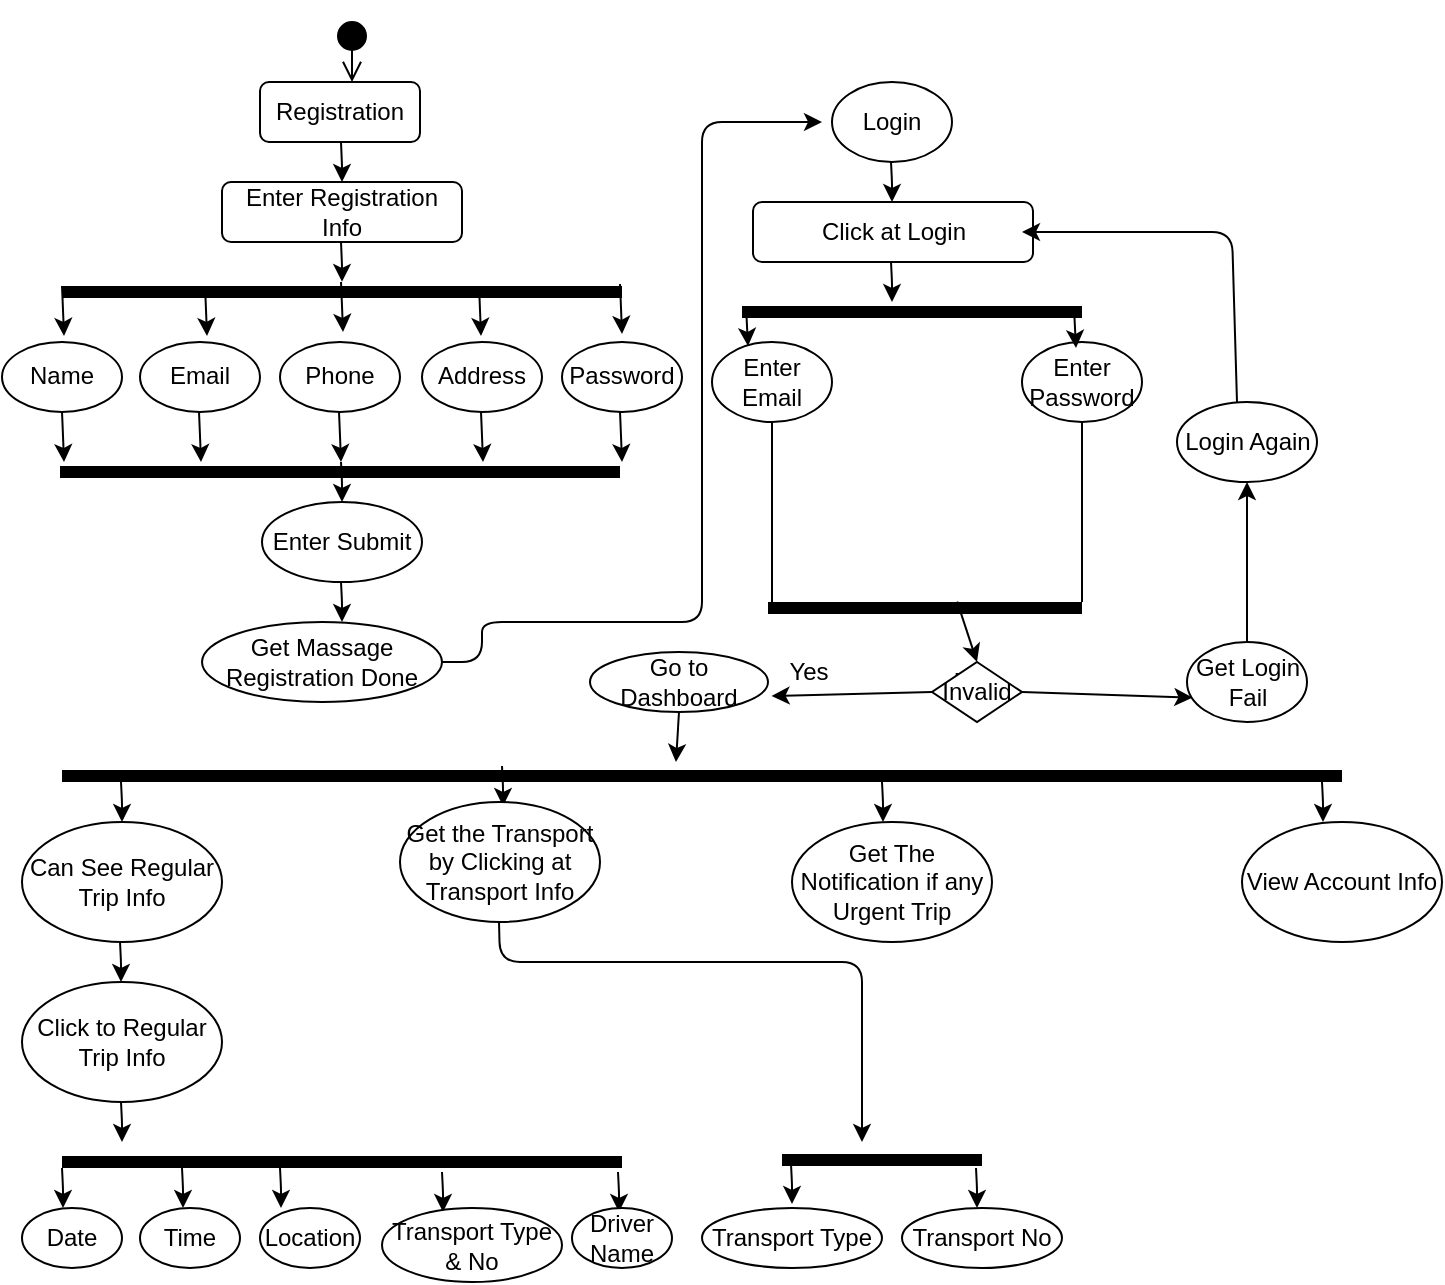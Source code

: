 <mxfile version="14.9.6" type="github">
  <diagram id="NarO45xKuIbuxQ_5TALE" name="Page-1">
    <mxGraphModel dx="1038" dy="579" grid="1" gridSize="10" guides="1" tooltips="1" connect="1" arrows="1" fold="1" page="1" pageScale="1" pageWidth="827" pageHeight="1169" math="0" shadow="0">
      <root>
        <mxCell id="0" />
        <mxCell id="1" parent="0" />
        <mxCell id="mGwRWlhZ4jW7iht2gdLm-2" value="" style="endArrow=classic;html=1;" edge="1" parent="1">
          <mxGeometry x="10" y="20" width="50" height="50" as="geometry">
            <mxPoint x="179.5" y="230" as="sourcePoint" />
            <mxPoint x="180" y="250" as="targetPoint" />
            <Array as="points">
              <mxPoint x="180" y="240" />
            </Array>
          </mxGeometry>
        </mxCell>
        <mxCell id="mGwRWlhZ4jW7iht2gdLm-3" value="Get Massage Registration Done" style="ellipse;whiteSpace=wrap;html=1;" vertex="1" parent="1">
          <mxGeometry x="110" y="310" width="120" height="40" as="geometry" />
        </mxCell>
        <mxCell id="mGwRWlhZ4jW7iht2gdLm-4" value="" style="endArrow=classic;html=1;" edge="1" parent="1">
          <mxGeometry x="10" y="10" width="50" height="50" as="geometry">
            <mxPoint x="179.5" y="290" as="sourcePoint" />
            <mxPoint x="180" y="310" as="targetPoint" />
            <Array as="points">
              <mxPoint x="180" y="300" />
            </Array>
          </mxGeometry>
        </mxCell>
        <mxCell id="mGwRWlhZ4jW7iht2gdLm-5" value="Enter Submit" style="ellipse;whiteSpace=wrap;html=1;" vertex="1" parent="1">
          <mxGeometry x="140" y="250" width="80" height="40" as="geometry" />
        </mxCell>
        <mxCell id="mGwRWlhZ4jW7iht2gdLm-6" value="" style="endArrow=classic;html=1;exitX=1;exitY=0.5;exitDx=0;exitDy=0;" edge="1" parent="1" source="mGwRWlhZ4jW7iht2gdLm-3">
          <mxGeometry x="10" y="40" width="50" height="50" as="geometry">
            <mxPoint x="240" y="320" as="sourcePoint" />
            <mxPoint x="420" y="60" as="targetPoint" />
            <Array as="points">
              <mxPoint x="250" y="330" />
              <mxPoint x="250" y="310" />
              <mxPoint x="360" y="310" />
              <mxPoint x="360" y="230" />
              <mxPoint x="360" y="60" />
            </Array>
          </mxGeometry>
        </mxCell>
        <mxCell id="mGwRWlhZ4jW7iht2gdLm-7" value="Login" style="ellipse;whiteSpace=wrap;html=1;" vertex="1" parent="1">
          <mxGeometry x="425" y="40" width="60" height="40" as="geometry" />
        </mxCell>
        <mxCell id="mGwRWlhZ4jW7iht2gdLm-8" value="" style="endArrow=classic;html=1;" edge="1" parent="1">
          <mxGeometry x="10" y="-10" width="50" height="50" as="geometry">
            <mxPoint x="454.5" y="80" as="sourcePoint" />
            <mxPoint x="455" y="100" as="targetPoint" />
            <Array as="points">
              <mxPoint x="455" y="90" />
            </Array>
          </mxGeometry>
        </mxCell>
        <mxCell id="mGwRWlhZ4jW7iht2gdLm-9" value="Click at Login" style="rounded=1;whiteSpace=wrap;html=1;" vertex="1" parent="1">
          <mxGeometry x="385.5" y="100" width="140" height="30" as="geometry" />
        </mxCell>
        <mxCell id="mGwRWlhZ4jW7iht2gdLm-10" value="" style="endArrow=classic;html=1;" edge="1" parent="1">
          <mxGeometry x="10" y="-20" width="50" height="50" as="geometry">
            <mxPoint x="454.5" y="130" as="sourcePoint" />
            <mxPoint x="455" y="150" as="targetPoint" />
            <Array as="points">
              <mxPoint x="455" y="140" />
            </Array>
          </mxGeometry>
        </mxCell>
        <mxCell id="mGwRWlhZ4jW7iht2gdLm-11" value="Enter Email" style="ellipse;whiteSpace=wrap;html=1;" vertex="1" parent="1">
          <mxGeometry x="365" y="170" width="60" height="40" as="geometry" />
        </mxCell>
        <mxCell id="mGwRWlhZ4jW7iht2gdLm-12" value="Enter Password" style="ellipse;whiteSpace=wrap;html=1;" vertex="1" parent="1">
          <mxGeometry x="520" y="170" width="60" height="40" as="geometry" />
        </mxCell>
        <mxCell id="mGwRWlhZ4jW7iht2gdLm-13" value="" style="endArrow=classic;html=1;" edge="1" parent="1">
          <mxGeometry x="36" y="-27" width="50" height="50" as="geometry">
            <mxPoint x="546" y="153" as="sourcePoint" />
            <mxPoint x="547" y="173" as="targetPoint" />
            <Array as="points">
              <mxPoint x="546.5" y="163" />
            </Array>
          </mxGeometry>
        </mxCell>
        <mxCell id="mGwRWlhZ4jW7iht2gdLm-14" value="" style="endArrow=none;html=1;entryX=0.5;entryY=1;entryDx=0;entryDy=0;" edge="1" parent="1" target="mGwRWlhZ4jW7iht2gdLm-11">
          <mxGeometry x="10" y="40" width="50" height="50" as="geometry">
            <mxPoint x="395" y="300" as="sourcePoint" />
            <mxPoint x="440" y="250" as="targetPoint" />
          </mxGeometry>
        </mxCell>
        <mxCell id="mGwRWlhZ4jW7iht2gdLm-15" value="" style="endArrow=none;html=1;entryX=0.5;entryY=1;entryDx=0;entryDy=0;" edge="1" parent="1" target="mGwRWlhZ4jW7iht2gdLm-12">
          <mxGeometry x="10" y="40" width="50" height="50" as="geometry">
            <mxPoint x="550" y="300" as="sourcePoint" />
            <mxPoint x="440" y="250" as="targetPoint" />
          </mxGeometry>
        </mxCell>
        <mxCell id="mGwRWlhZ4jW7iht2gdLm-18" value="" style="endArrow=classic;html=1;exitX=0;exitY=0.5;exitDx=0;exitDy=0;entryX=0.045;entryY=1.1;entryDx=0;entryDy=0;entryPerimeter=0;" edge="1" parent="1" source="mGwRWlhZ4jW7iht2gdLm-17" target="mGwRWlhZ4jW7iht2gdLm-20">
          <mxGeometry x="10" y="40" width="50" height="50" as="geometry">
            <mxPoint x="390" y="400" as="sourcePoint" />
            <mxPoint x="400" y="350" as="targetPoint" />
          </mxGeometry>
        </mxCell>
        <mxCell id="mGwRWlhZ4jW7iht2gdLm-19" value="Go to Dashboard" style="ellipse;whiteSpace=wrap;html=1;" vertex="1" parent="1">
          <mxGeometry x="304" y="325" width="89" height="30" as="geometry" />
        </mxCell>
        <mxCell id="mGwRWlhZ4jW7iht2gdLm-20" value="Yes" style="text;html=1;align=center;verticalAlign=middle;resizable=0;points=[];autosize=1;strokeColor=none;" vertex="1" parent="1">
          <mxGeometry x="393" y="325" width="40" height="20" as="geometry" />
        </mxCell>
        <mxCell id="mGwRWlhZ4jW7iht2gdLm-21" value="No" style="text;html=1;align=center;verticalAlign=middle;resizable=0;points=[];autosize=1;strokeColor=none;" vertex="1" parent="1">
          <mxGeometry x="478" y="330" width="30" height="20" as="geometry" />
        </mxCell>
        <mxCell id="mGwRWlhZ4jW7iht2gdLm-22" value="Get Login Fail" style="ellipse;whiteSpace=wrap;html=1;" vertex="1" parent="1">
          <mxGeometry x="602.5" y="320" width="60" height="40" as="geometry" />
        </mxCell>
        <mxCell id="mGwRWlhZ4jW7iht2gdLm-23" value="" style="endArrow=classic;html=1;entryX=0.045;entryY=0.695;entryDx=0;entryDy=0;exitX=1;exitY=0.5;exitDx=0;exitDy=0;startArrow=none;entryPerimeter=0;" edge="1" parent="1" source="mGwRWlhZ4jW7iht2gdLm-17" target="mGwRWlhZ4jW7iht2gdLm-22">
          <mxGeometry x="10" y="32" width="50" height="50" as="geometry">
            <mxPoint x="477" y="342" as="sourcePoint" />
            <mxPoint x="570" y="342" as="targetPoint" />
          </mxGeometry>
        </mxCell>
        <mxCell id="mGwRWlhZ4jW7iht2gdLm-24" value="" style="endArrow=classic;html=1;exitX=0.5;exitY=0;exitDx=0;exitDy=0;" edge="1" parent="1">
          <mxGeometry x="5" y="40" width="50" height="50" as="geometry">
            <mxPoint x="627.5" y="200" as="sourcePoint" />
            <mxPoint x="520" y="115" as="targetPoint" />
            <Array as="points">
              <mxPoint x="625" y="115" />
            </Array>
          </mxGeometry>
        </mxCell>
        <mxCell id="mGwRWlhZ4jW7iht2gdLm-25" value="Login Again" style="ellipse;whiteSpace=wrap;html=1;" vertex="1" parent="1">
          <mxGeometry x="597.5" y="200" width="70" height="40" as="geometry" />
        </mxCell>
        <mxCell id="mGwRWlhZ4jW7iht2gdLm-26" value="" style="endArrow=classic;html=1;exitX=0.5;exitY=0;exitDx=0;exitDy=0;entryX=0.5;entryY=1;entryDx=0;entryDy=0;" edge="1" parent="1" source="mGwRWlhZ4jW7iht2gdLm-22" target="mGwRWlhZ4jW7iht2gdLm-25">
          <mxGeometry x="10" y="40" width="50" height="50" as="geometry">
            <mxPoint x="390" y="400" as="sourcePoint" />
            <mxPoint x="440" y="350" as="targetPoint" />
          </mxGeometry>
        </mxCell>
        <mxCell id="mGwRWlhZ4jW7iht2gdLm-27" value="Registration" style="rounded=1;whiteSpace=wrap;html=1;" vertex="1" parent="1">
          <mxGeometry x="139" y="40" width="80" height="30" as="geometry" />
        </mxCell>
        <mxCell id="mGwRWlhZ4jW7iht2gdLm-28" value="Enter Registration Info" style="rounded=1;whiteSpace=wrap;html=1;" vertex="1" parent="1">
          <mxGeometry x="120" y="90" width="120" height="30" as="geometry" />
        </mxCell>
        <mxCell id="mGwRWlhZ4jW7iht2gdLm-29" value="" style="endArrow=classic;html=1;" edge="1" parent="1">
          <mxGeometry x="10" y="35.142" width="50" height="58.294" as="geometry">
            <mxPoint x="179.5" y="70.118" as="sourcePoint" />
            <mxPoint x="180" y="90" as="targetPoint" />
            <Array as="points">
              <mxPoint x="180" y="81.777" />
            </Array>
          </mxGeometry>
        </mxCell>
        <mxCell id="mGwRWlhZ4jW7iht2gdLm-30" value="" style="endArrow=classic;html=1;" edge="1" parent="1">
          <mxGeometry x="10" y="15.072" width="50" height="58.294" as="geometry">
            <mxPoint x="179.5" y="120.001" as="sourcePoint" />
            <mxPoint x="180" y="139.93" as="targetPoint" />
            <Array as="points">
              <mxPoint x="180" y="131.66" />
            </Array>
          </mxGeometry>
        </mxCell>
        <mxCell id="mGwRWlhZ4jW7iht2gdLm-31" value="Name" style="ellipse;whiteSpace=wrap;html=1;" vertex="1" parent="1">
          <mxGeometry x="10" y="170.004" width="60" height="34.976" as="geometry" />
        </mxCell>
        <mxCell id="mGwRWlhZ4jW7iht2gdLm-32" value="Email" style="ellipse;whiteSpace=wrap;html=1;" vertex="1" parent="1">
          <mxGeometry x="79" y="170.004" width="60" height="34.976" as="geometry" />
        </mxCell>
        <mxCell id="mGwRWlhZ4jW7iht2gdLm-33" value="Phone" style="ellipse;whiteSpace=wrap;html=1;" vertex="1" parent="1">
          <mxGeometry x="149" y="170.004" width="60" height="34.976" as="geometry" />
        </mxCell>
        <mxCell id="mGwRWlhZ4jW7iht2gdLm-34" value="Address" style="ellipse;whiteSpace=wrap;html=1;" vertex="1" parent="1">
          <mxGeometry x="220" y="170.004" width="60" height="34.976" as="geometry" />
        </mxCell>
        <mxCell id="mGwRWlhZ4jW7iht2gdLm-35" value="Password" style="ellipse;whiteSpace=wrap;html=1;" vertex="1" parent="1">
          <mxGeometry x="290" y="170.004" width="60" height="34.976" as="geometry" />
        </mxCell>
        <mxCell id="mGwRWlhZ4jW7iht2gdLm-36" value="" style="html=1;verticalAlign=bottom;startArrow=circle;startFill=1;endArrow=open;startSize=6;endSize=8;" edge="1" parent="1">
          <mxGeometry x="10" y="9" width="80" as="geometry">
            <mxPoint x="185" y="9" as="sourcePoint" />
            <mxPoint x="185" y="40" as="targetPoint" />
          </mxGeometry>
        </mxCell>
        <mxCell id="mGwRWlhZ4jW7iht2gdLm-37" value="" style="shape=line;html=1;strokeWidth=6;" vertex="1" parent="1">
          <mxGeometry x="40" y="140" width="280" height="10" as="geometry" />
        </mxCell>
        <mxCell id="mGwRWlhZ4jW7iht2gdLm-38" value="" style="endArrow=classic;html=1;" edge="1" parent="1">
          <mxGeometry x="10" y="2.092" width="50" height="58.294" as="geometry">
            <mxPoint x="40" y="141.997" as="sourcePoint" />
            <mxPoint x="41" y="166.95" as="targetPoint" />
            <Array as="points">
              <mxPoint x="40.5" y="153.656" />
            </Array>
          </mxGeometry>
        </mxCell>
        <mxCell id="mGwRWlhZ4jW7iht2gdLm-39" value="" style="endArrow=classic;html=1;" edge="1" parent="1">
          <mxGeometry x="81.5" y="2.092" width="50" height="58.294" as="geometry">
            <mxPoint x="111.5" y="141.997" as="sourcePoint" />
            <mxPoint x="112.5" y="166.95" as="targetPoint" />
            <Array as="points">
              <mxPoint x="112" y="153.656" />
            </Array>
          </mxGeometry>
        </mxCell>
        <mxCell id="mGwRWlhZ4jW7iht2gdLm-40" value="" style="endArrow=classic;html=1;" edge="1" parent="1">
          <mxGeometry x="149.5" y="0.092" width="50" height="58.294" as="geometry">
            <mxPoint x="179.5" y="139.997" as="sourcePoint" />
            <mxPoint x="180.5" y="164.95" as="targetPoint" />
            <Array as="points">
              <mxPoint x="180" y="151.656" />
            </Array>
          </mxGeometry>
        </mxCell>
        <mxCell id="mGwRWlhZ4jW7iht2gdLm-41" value="" style="endArrow=classic;html=1;" edge="1" parent="1">
          <mxGeometry x="218.5" y="2.092" width="50" height="58.294" as="geometry">
            <mxPoint x="248.5" y="141.997" as="sourcePoint" />
            <mxPoint x="249.5" y="166.95" as="targetPoint" />
            <Array as="points">
              <mxPoint x="249" y="153.656" />
            </Array>
          </mxGeometry>
        </mxCell>
        <mxCell id="mGwRWlhZ4jW7iht2gdLm-42" value="" style="endArrow=classic;html=1;" edge="1" parent="1">
          <mxGeometry x="289" y="1.092" width="50" height="58.294" as="geometry">
            <mxPoint x="319" y="140.997" as="sourcePoint" />
            <mxPoint x="320" y="165.95" as="targetPoint" />
            <Array as="points">
              <mxPoint x="319.5" y="152.656" />
            </Array>
          </mxGeometry>
        </mxCell>
        <mxCell id="mGwRWlhZ4jW7iht2gdLm-43" value="" style="endArrow=classic;html=1;" edge="1" parent="1">
          <mxGeometry x="10" y="65.072" width="50" height="58.294" as="geometry">
            <mxPoint x="40" y="204.977" as="sourcePoint" />
            <mxPoint x="41" y="230" as="targetPoint" />
            <Array as="points">
              <mxPoint x="40.5" y="216.636" />
            </Array>
          </mxGeometry>
        </mxCell>
        <mxCell id="mGwRWlhZ4jW7iht2gdLm-44" value="" style="endArrow=classic;html=1;" edge="1" parent="1">
          <mxGeometry x="78.5" y="65.072" width="50" height="58.294" as="geometry">
            <mxPoint x="108.5" y="204.977" as="sourcePoint" />
            <mxPoint x="109.5" y="230" as="targetPoint" />
            <Array as="points">
              <mxPoint x="109" y="216.636" />
            </Array>
          </mxGeometry>
        </mxCell>
        <mxCell id="mGwRWlhZ4jW7iht2gdLm-45" value="" style="endArrow=classic;html=1;" edge="1" parent="1">
          <mxGeometry x="148.5" y="65.072" width="50" height="58.294" as="geometry">
            <mxPoint x="178.5" y="204.977" as="sourcePoint" />
            <mxPoint x="179.5" y="230" as="targetPoint" />
            <Array as="points">
              <mxPoint x="179" y="216.636" />
            </Array>
          </mxGeometry>
        </mxCell>
        <mxCell id="mGwRWlhZ4jW7iht2gdLm-46" value="" style="endArrow=classic;html=1;" edge="1" parent="1">
          <mxGeometry x="219.5" y="65.072" width="50" height="58.294" as="geometry">
            <mxPoint x="249.5" y="204.977" as="sourcePoint" />
            <mxPoint x="250.5" y="230" as="targetPoint" />
            <Array as="points">
              <mxPoint x="250" y="216.636" />
            </Array>
          </mxGeometry>
        </mxCell>
        <mxCell id="mGwRWlhZ4jW7iht2gdLm-47" value="" style="endArrow=classic;html=1;" edge="1" parent="1">
          <mxGeometry x="289" y="65.072" width="50" height="58.294" as="geometry">
            <mxPoint x="319" y="204.977" as="sourcePoint" />
            <mxPoint x="320" y="230" as="targetPoint" />
            <Array as="points">
              <mxPoint x="319.5" y="216.636" />
            </Array>
          </mxGeometry>
        </mxCell>
        <mxCell id="mGwRWlhZ4jW7iht2gdLm-48" value="" style="shape=line;html=1;strokeWidth=6;" vertex="1" parent="1">
          <mxGeometry x="39" y="230" width="280" height="10" as="geometry" />
        </mxCell>
        <mxCell id="mGwRWlhZ4jW7iht2gdLm-49" value="" style="shape=line;html=1;strokeWidth=6;" vertex="1" parent="1">
          <mxGeometry x="380" y="150" width="170" height="10" as="geometry" />
        </mxCell>
        <mxCell id="mGwRWlhZ4jW7iht2gdLm-50" value="" style="endArrow=classic;html=1;" edge="1" parent="1">
          <mxGeometry x="-128" y="-28" width="50" height="50" as="geometry">
            <mxPoint x="382" y="152" as="sourcePoint" />
            <mxPoint x="383" y="172" as="targetPoint" />
            <Array as="points">
              <mxPoint x="382.5" y="162" />
            </Array>
          </mxGeometry>
        </mxCell>
        <mxCell id="mGwRWlhZ4jW7iht2gdLm-51" value="" style="endArrow=classic;html=1;exitX=0.592;exitY=0.48;exitDx=0;exitDy=0;exitPerimeter=0;entryX=0.5;entryY=0;entryDx=0;entryDy=0;" edge="1" parent="1" target="mGwRWlhZ4jW7iht2gdLm-17">
          <mxGeometry x="-55.5" y="120" width="50" height="50" as="geometry">
            <mxPoint x="487.576" y="299.8" as="sourcePoint" />
            <mxPoint x="480" y="320" as="targetPoint" />
            <Array as="points" />
          </mxGeometry>
        </mxCell>
        <mxCell id="mGwRWlhZ4jW7iht2gdLm-53" value="" style="shape=line;html=1;strokeWidth=6;" vertex="1" parent="1">
          <mxGeometry x="40" y="382" width="640" height="10" as="geometry" />
        </mxCell>
        <mxCell id="mGwRWlhZ4jW7iht2gdLm-54" value="" style="endArrow=classic;html=1;exitX=0.5;exitY=1;exitDx=0;exitDy=0;" edge="1" parent="1" source="mGwRWlhZ4jW7iht2gdLm-19">
          <mxGeometry width="50" height="50" relative="1" as="geometry">
            <mxPoint x="390" y="220" as="sourcePoint" />
            <mxPoint x="347" y="380" as="targetPoint" />
          </mxGeometry>
        </mxCell>
        <mxCell id="mGwRWlhZ4jW7iht2gdLm-17" value="Invalid" style="rhombus;whiteSpace=wrap;html=1;" vertex="1" parent="1">
          <mxGeometry x="475" y="330" width="45" height="30" as="geometry" />
        </mxCell>
        <mxCell id="mGwRWlhZ4jW7iht2gdLm-56" value="" style="shape=line;html=1;strokeWidth=6;" vertex="1" parent="1">
          <mxGeometry x="393" y="298" width="157" height="10" as="geometry" />
        </mxCell>
        <mxCell id="mGwRWlhZ4jW7iht2gdLm-57" value="" style="endArrow=classic;html=1;" edge="1" parent="1">
          <mxGeometry x="-100" y="110" width="50" height="50" as="geometry">
            <mxPoint x="69.5" y="390" as="sourcePoint" />
            <mxPoint x="70" y="410" as="targetPoint" />
            <Array as="points">
              <mxPoint x="70" y="400" />
            </Array>
          </mxGeometry>
        </mxCell>
        <mxCell id="mGwRWlhZ4jW7iht2gdLm-58" value="" style="endArrow=classic;html=1;" edge="1" parent="1">
          <mxGeometry x="90.5" y="102" width="50" height="50" as="geometry">
            <mxPoint x="260" y="382" as="sourcePoint" />
            <mxPoint x="260.5" y="402" as="targetPoint" />
            <Array as="points">
              <mxPoint x="260.5" y="392" />
            </Array>
          </mxGeometry>
        </mxCell>
        <mxCell id="mGwRWlhZ4jW7iht2gdLm-59" value="" style="endArrow=classic;html=1;" edge="1" parent="1">
          <mxGeometry x="280.5" y="110" width="50" height="50" as="geometry">
            <mxPoint x="450" y="390" as="sourcePoint" />
            <mxPoint x="450.5" y="410" as="targetPoint" />
            <Array as="points">
              <mxPoint x="450.5" y="400" />
            </Array>
          </mxGeometry>
        </mxCell>
        <mxCell id="mGwRWlhZ4jW7iht2gdLm-60" value="Can See Regular Trip Info" style="ellipse;whiteSpace=wrap;html=1;" vertex="1" parent="1">
          <mxGeometry x="20" y="410" width="100" height="60" as="geometry" />
        </mxCell>
        <mxCell id="mGwRWlhZ4jW7iht2gdLm-61" value="Click to Regular Trip Info" style="ellipse;whiteSpace=wrap;html=1;" vertex="1" parent="1">
          <mxGeometry x="20" y="490" width="100" height="60" as="geometry" />
        </mxCell>
        <mxCell id="mGwRWlhZ4jW7iht2gdLm-62" value="" style="endArrow=classic;html=1;" edge="1" parent="1">
          <mxGeometry x="-100.5" y="190" width="50" height="50" as="geometry">
            <mxPoint x="69" y="470" as="sourcePoint" />
            <mxPoint x="69.5" y="490" as="targetPoint" />
            <Array as="points">
              <mxPoint x="69.5" y="480" />
            </Array>
          </mxGeometry>
        </mxCell>
        <mxCell id="mGwRWlhZ4jW7iht2gdLm-63" value="Get the Transport by Clicking at Transport Info" style="ellipse;whiteSpace=wrap;html=1;" vertex="1" parent="1">
          <mxGeometry x="209" y="400" width="100" height="60" as="geometry" />
        </mxCell>
        <mxCell id="mGwRWlhZ4jW7iht2gdLm-64" value="" style="endArrow=classic;html=1;" edge="1" parent="1">
          <mxGeometry x="89" y="180" width="50" height="50" as="geometry">
            <mxPoint x="258.5" y="460" as="sourcePoint" />
            <mxPoint x="440" y="570" as="targetPoint" />
            <Array as="points">
              <mxPoint x="259" y="480" />
              <mxPoint x="440" y="480" />
            </Array>
          </mxGeometry>
        </mxCell>
        <mxCell id="mGwRWlhZ4jW7iht2gdLm-66" value="Get The Notification if any Urgent Trip" style="ellipse;whiteSpace=wrap;html=1;" vertex="1" parent="1">
          <mxGeometry x="405" y="410" width="100" height="60" as="geometry" />
        </mxCell>
        <mxCell id="mGwRWlhZ4jW7iht2gdLm-67" value="" style="endArrow=classic;html=1;" edge="1" parent="1">
          <mxGeometry x="500.5" y="110" width="50" height="50" as="geometry">
            <mxPoint x="670" y="390" as="sourcePoint" />
            <mxPoint x="670.5" y="410" as="targetPoint" />
            <Array as="points">
              <mxPoint x="670.5" y="400" />
            </Array>
          </mxGeometry>
        </mxCell>
        <mxCell id="mGwRWlhZ4jW7iht2gdLm-68" value="View Account Info" style="ellipse;whiteSpace=wrap;html=1;" vertex="1" parent="1">
          <mxGeometry x="630" y="410" width="100" height="60" as="geometry" />
        </mxCell>
        <mxCell id="mGwRWlhZ4jW7iht2gdLm-69" value="" style="shape=line;html=1;strokeWidth=6;" vertex="1" parent="1">
          <mxGeometry x="40" y="575" width="280" height="10" as="geometry" />
        </mxCell>
        <mxCell id="mGwRWlhZ4jW7iht2gdLm-70" value="" style="endArrow=classic;html=1;" edge="1" parent="1">
          <mxGeometry x="-100" y="270" width="50" height="50" as="geometry">
            <mxPoint x="69.5" y="550" as="sourcePoint" />
            <mxPoint x="70" y="570" as="targetPoint" />
            <Array as="points">
              <mxPoint x="70" y="560" />
            </Array>
          </mxGeometry>
        </mxCell>
        <mxCell id="mGwRWlhZ4jW7iht2gdLm-71" value="" style="endArrow=classic;html=1;" edge="1" parent="1">
          <mxGeometry x="-129.5" y="303" width="50" height="50" as="geometry">
            <mxPoint x="40" y="583" as="sourcePoint" />
            <mxPoint x="40.5" y="603" as="targetPoint" />
            <Array as="points">
              <mxPoint x="40.5" y="593" />
            </Array>
          </mxGeometry>
        </mxCell>
        <mxCell id="mGwRWlhZ4jW7iht2gdLm-72" value="" style="endArrow=classic;html=1;" edge="1" parent="1">
          <mxGeometry x="-69.5" y="303" width="50" height="50" as="geometry">
            <mxPoint x="100" y="583" as="sourcePoint" />
            <mxPoint x="100.5" y="603" as="targetPoint" />
            <Array as="points">
              <mxPoint x="100.5" y="593" />
            </Array>
          </mxGeometry>
        </mxCell>
        <mxCell id="mGwRWlhZ4jW7iht2gdLm-73" value="" style="endArrow=classic;html=1;" edge="1" parent="1">
          <mxGeometry x="-20.5" y="303" width="50" height="50" as="geometry">
            <mxPoint x="149" y="583" as="sourcePoint" />
            <mxPoint x="149.5" y="603" as="targetPoint" />
            <Array as="points">
              <mxPoint x="149.5" y="593" />
            </Array>
          </mxGeometry>
        </mxCell>
        <mxCell id="mGwRWlhZ4jW7iht2gdLm-74" value="" style="endArrow=classic;html=1;" edge="1" parent="1">
          <mxGeometry x="60.5" y="305" width="50" height="50" as="geometry">
            <mxPoint x="230" y="585" as="sourcePoint" />
            <mxPoint x="230.5" y="605" as="targetPoint" />
            <Array as="points">
              <mxPoint x="230.5" y="595" />
            </Array>
          </mxGeometry>
        </mxCell>
        <mxCell id="mGwRWlhZ4jW7iht2gdLm-75" value="" style="endArrow=classic;html=1;" edge="1" parent="1">
          <mxGeometry x="148.5" y="305" width="50" height="50" as="geometry">
            <mxPoint x="318" y="585" as="sourcePoint" />
            <mxPoint x="318.5" y="605" as="targetPoint" />
            <Array as="points">
              <mxPoint x="318.5" y="595" />
            </Array>
          </mxGeometry>
        </mxCell>
        <mxCell id="mGwRWlhZ4jW7iht2gdLm-76" value="Date" style="ellipse;whiteSpace=wrap;html=1;" vertex="1" parent="1">
          <mxGeometry x="20" y="603" width="50" height="30" as="geometry" />
        </mxCell>
        <mxCell id="mGwRWlhZ4jW7iht2gdLm-77" value="Time" style="ellipse;whiteSpace=wrap;html=1;" vertex="1" parent="1">
          <mxGeometry x="79" y="603" width="50" height="30" as="geometry" />
        </mxCell>
        <mxCell id="mGwRWlhZ4jW7iht2gdLm-78" value="Location" style="ellipse;whiteSpace=wrap;html=1;" vertex="1" parent="1">
          <mxGeometry x="139" y="603" width="50" height="30" as="geometry" />
        </mxCell>
        <mxCell id="mGwRWlhZ4jW7iht2gdLm-79" value="Transport Type &amp;amp; No" style="ellipse;whiteSpace=wrap;html=1;" vertex="1" parent="1">
          <mxGeometry x="200" y="603" width="90" height="37" as="geometry" />
        </mxCell>
        <mxCell id="mGwRWlhZ4jW7iht2gdLm-80" value="Driver Name" style="ellipse;whiteSpace=wrap;html=1;" vertex="1" parent="1">
          <mxGeometry x="295" y="603" width="50" height="30" as="geometry" />
        </mxCell>
        <mxCell id="mGwRWlhZ4jW7iht2gdLm-81" value="" style="shape=line;html=1;strokeWidth=6;" vertex="1" parent="1">
          <mxGeometry x="400" y="574" width="100" height="10" as="geometry" />
        </mxCell>
        <mxCell id="mGwRWlhZ4jW7iht2gdLm-82" value="Transport Type" style="ellipse;whiteSpace=wrap;html=1;" vertex="1" parent="1">
          <mxGeometry x="360" y="603" width="90" height="30" as="geometry" />
        </mxCell>
        <mxCell id="mGwRWlhZ4jW7iht2gdLm-83" value="Transport No" style="ellipse;whiteSpace=wrap;html=1;" vertex="1" parent="1">
          <mxGeometry x="460" y="603" width="80" height="30" as="geometry" />
        </mxCell>
        <mxCell id="mGwRWlhZ4jW7iht2gdLm-84" value="" style="endArrow=classic;html=1;" edge="1" parent="1">
          <mxGeometry x="235" y="301" width="50" height="50" as="geometry">
            <mxPoint x="404.5" y="581" as="sourcePoint" />
            <mxPoint x="405" y="601" as="targetPoint" />
            <Array as="points">
              <mxPoint x="405" y="591" />
            </Array>
          </mxGeometry>
        </mxCell>
        <mxCell id="mGwRWlhZ4jW7iht2gdLm-85" value="" style="endArrow=classic;html=1;" edge="1" parent="1">
          <mxGeometry x="327.5" y="303" width="50" height="50" as="geometry">
            <mxPoint x="497" y="583" as="sourcePoint" />
            <mxPoint x="497.5" y="603" as="targetPoint" />
            <Array as="points">
              <mxPoint x="497.5" y="593" />
            </Array>
          </mxGeometry>
        </mxCell>
      </root>
    </mxGraphModel>
  </diagram>
</mxfile>
